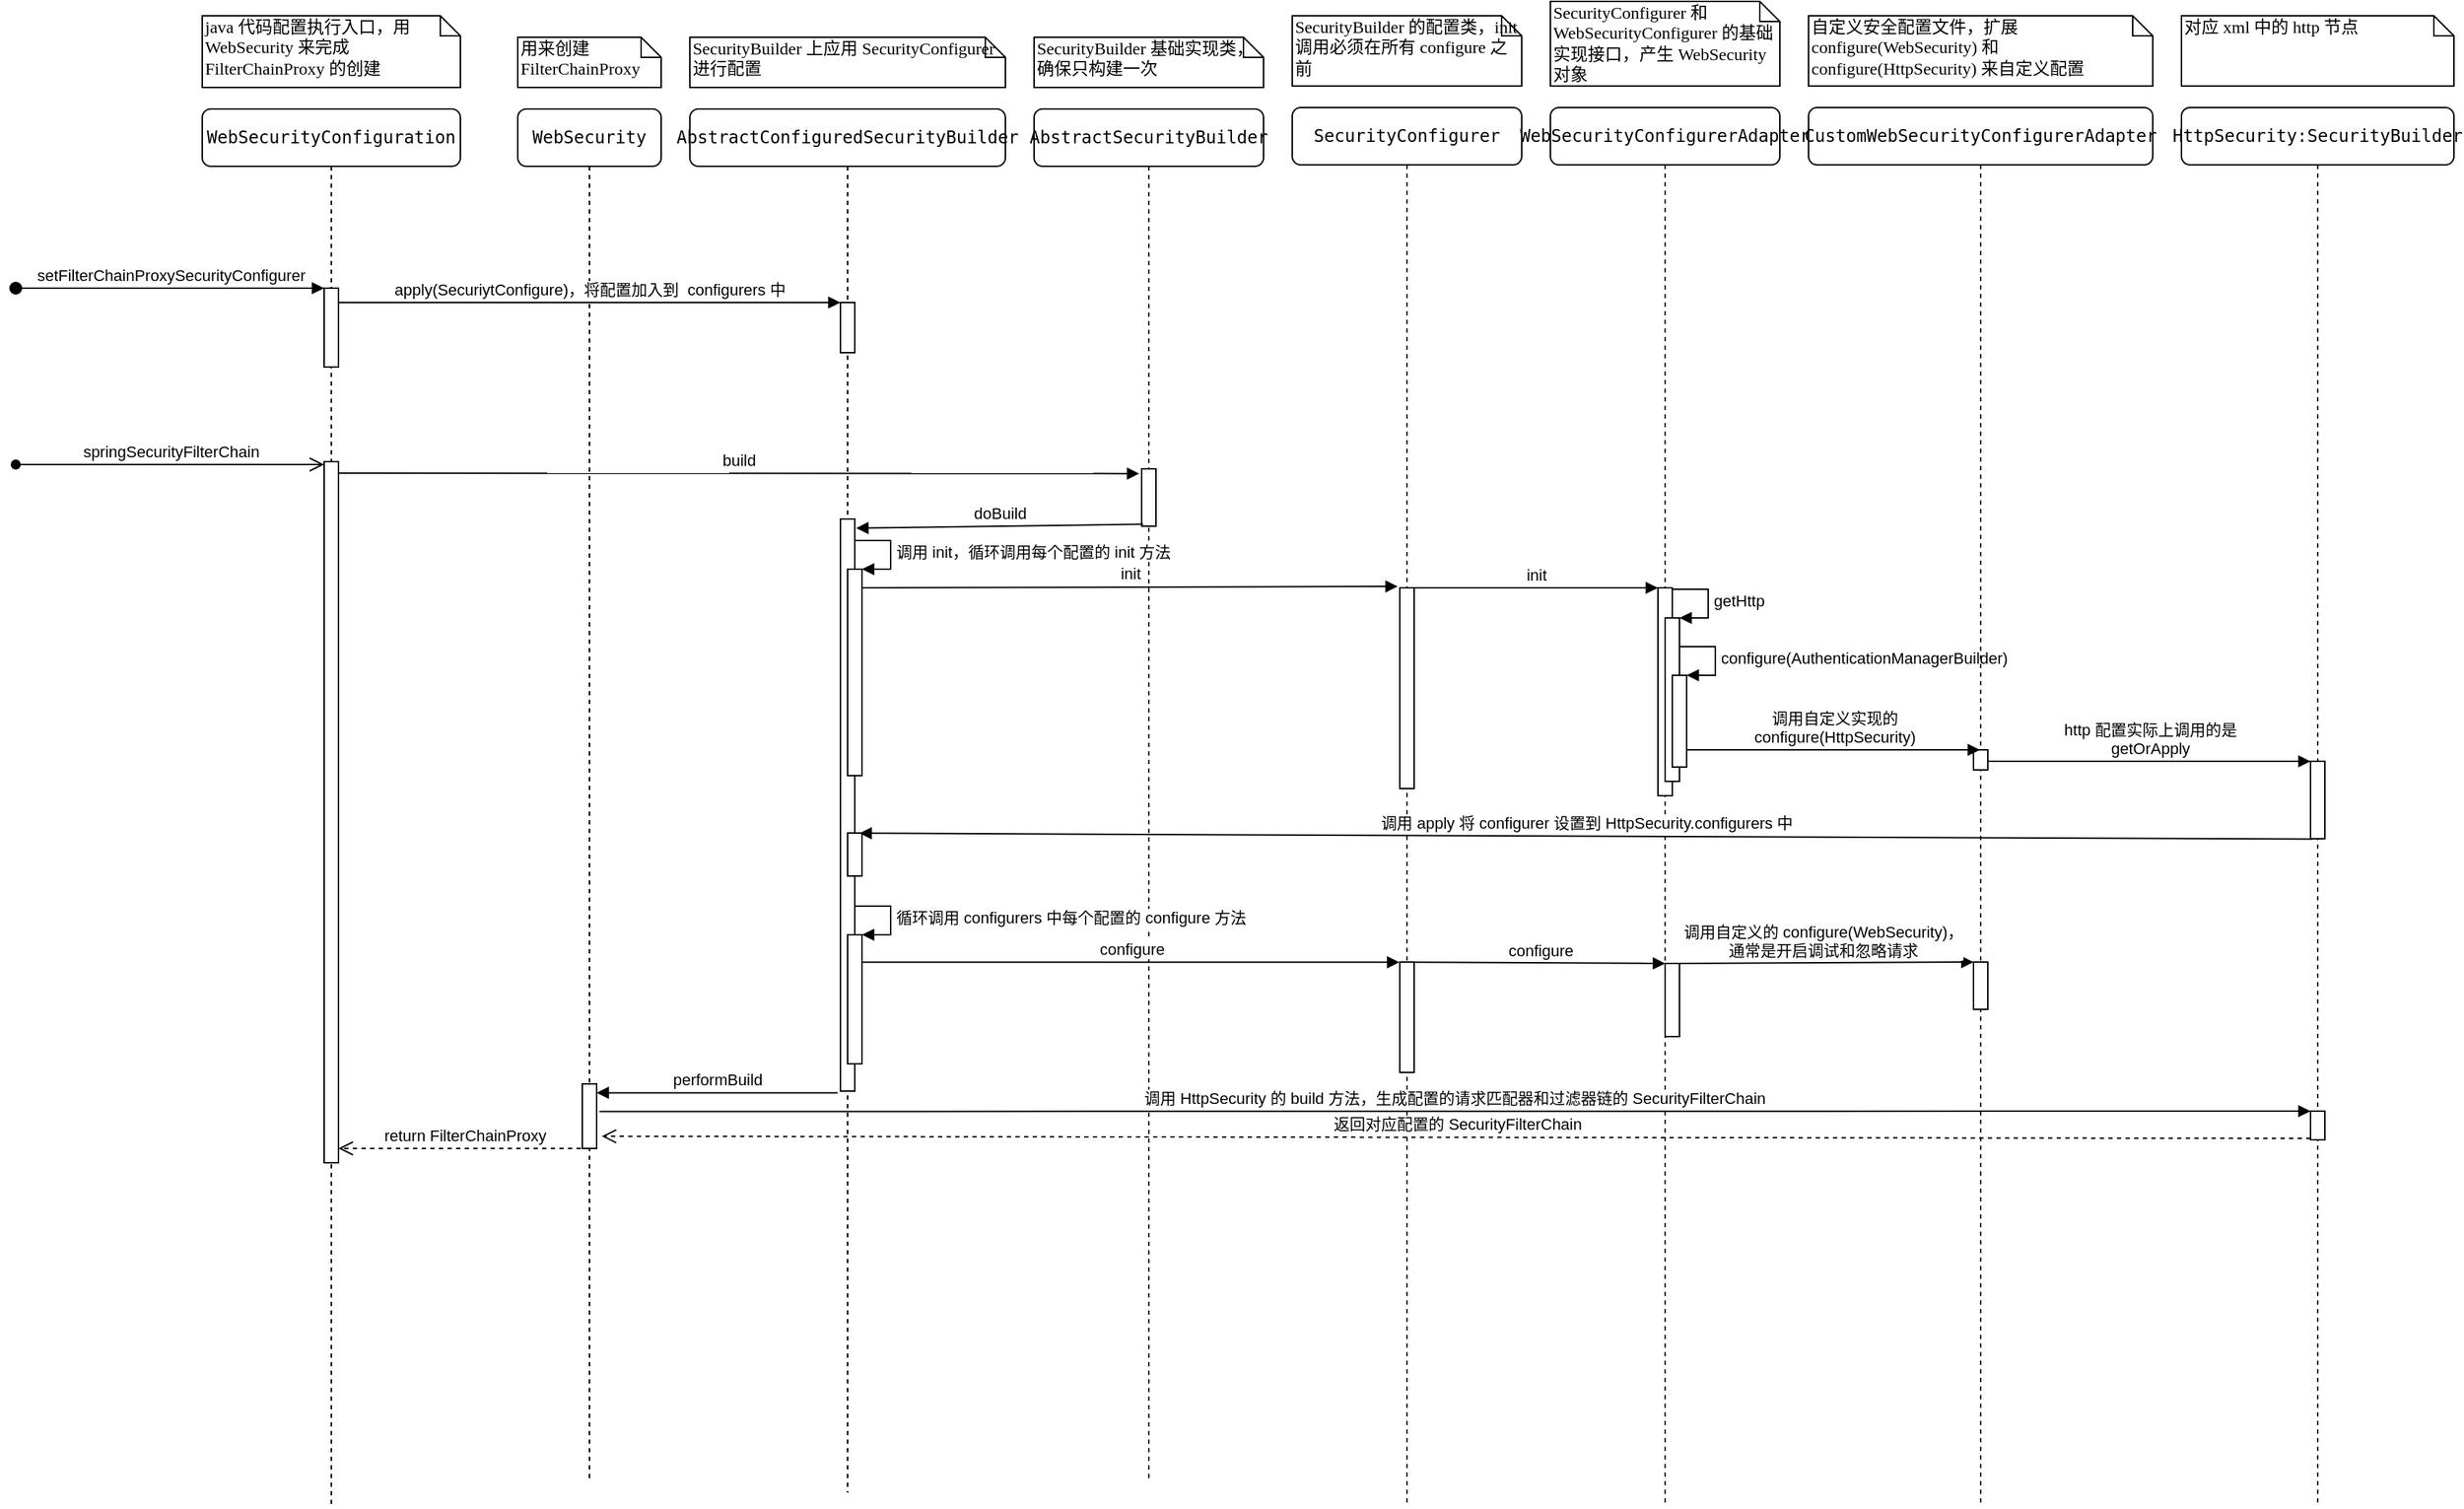 <mxfile version="10.6.7" type="github"><diagram name="Page-1" id="13e1069c-82ec-6db2-03f1-153e76fe0fe0"><mxGraphModel dx="2393" dy="1372" grid="1" gridSize="10" guides="1" tooltips="1" connect="1" arrows="1" fold="1" page="1" pageScale="1" pageWidth="1100" pageHeight="850" background="#ffffff" math="0" shadow="0"><root><mxCell id="0"/><mxCell id="1" parent="0"/><mxCell id="7baba1c4bc27f4b0-2" value="&lt;pre&gt;&lt;span&gt;WebSecurity&lt;/span&gt;&lt;/pre&gt;" style="shape=umlLifeline;perimeter=lifelinePerimeter;whiteSpace=wrap;html=1;container=1;collapsible=0;recursiveResize=0;outlineConnect=0;rounded=1;shadow=0;comic=0;labelBackgroundColor=none;strokeColor=#000000;strokeWidth=1;fillColor=#FFFFFF;fontFamily=Verdana;fontSize=12;fontColor=#000000;align=center;" parent="1" vertex="1"><mxGeometry x="430" y="115" width="100" height="955" as="geometry"/></mxCell><mxCell id="IPR779nHs_zAGFgSF5oa-36" value="return FilterChainProxy" style="html=1;verticalAlign=bottom;endArrow=open;dashed=1;endSize=8;strokeColor=#000000;" parent="7baba1c4bc27f4b0-2" edge="1"><mxGeometry relative="1" as="geometry"><mxPoint x="50" y="725" as="sourcePoint"/><mxPoint x="-125" y="725" as="targetPoint"/></mxGeometry></mxCell><mxCell id="IPR779nHs_zAGFgSF5oa-5" value="" style="html=1;points=[];perimeter=orthogonalPerimeter;" parent="7baba1c4bc27f4b0-2" vertex="1"><mxGeometry x="45" y="680" width="10" height="45" as="geometry"/></mxCell><mxCell id="7baba1c4bc27f4b0-3" value="&lt;pre&gt;&lt;pre&gt;&lt;span&gt;AbstractConfiguredSecurityBuilder&lt;/span&gt;&lt;/pre&gt;&lt;/pre&gt;" style="shape=umlLifeline;perimeter=lifelinePerimeter;whiteSpace=wrap;html=1;container=1;collapsible=0;recursiveResize=0;outlineConnect=0;rounded=1;shadow=0;comic=0;labelBackgroundColor=none;strokeColor=#000000;strokeWidth=1;fillColor=#FFFFFF;fontFamily=Verdana;fontSize=12;fontColor=#000000;align=center;" parent="1" vertex="1"><mxGeometry x="550" y="115" width="220" height="965" as="geometry"/></mxCell><mxCell id="IPR779nHs_zAGFgSF5oa-39" value="" style="html=1;points=[];perimeter=orthogonalPerimeter;" parent="7baba1c4bc27f4b0-3" vertex="1"><mxGeometry x="105" y="135" width="10" height="35" as="geometry"/></mxCell><mxCell id="7baba1c4bc27f4b0-8" value="&lt;pre&gt;&lt;span&gt;WebSecurityConfiguration&lt;/span&gt;&lt;/pre&gt;" style="shape=umlLifeline;perimeter=lifelinePerimeter;whiteSpace=wrap;html=1;container=1;collapsible=0;recursiveResize=0;outlineConnect=0;rounded=1;shadow=0;comic=0;labelBackgroundColor=none;strokeColor=#000000;strokeWidth=1;fillColor=#FFFFFF;fontFamily=Verdana;fontSize=12;fontColor=#000000;align=center;" parent="1" vertex="1"><mxGeometry x="210" y="115" width="180" height="975" as="geometry"/></mxCell><mxCell id="IPR779nHs_zAGFgSF5oa-37" value="" style="html=1;points=[];perimeter=orthogonalPerimeter;" parent="7baba1c4bc27f4b0-8" vertex="1"><mxGeometry x="85" y="125" width="10" height="55" as="geometry"/></mxCell><mxCell id="IPR779nHs_zAGFgSF5oa-38" value="setFilterChainProxySecurityConfigurer" style="html=1;verticalAlign=bottom;startArrow=oval;endArrow=block;startSize=8;strokeColor=#000000;" parent="7baba1c4bc27f4b0-8" target="IPR779nHs_zAGFgSF5oa-37" edge="1"><mxGeometry relative="1" as="geometry"><mxPoint x="-130" y="125" as="sourcePoint"/></mxGeometry></mxCell><mxCell id="7baba1c4bc27f4b0-40" value="java 代码配置执行入口，用 WebSecurity 来完成 FilterChainProxy 的创建" style="shape=note;whiteSpace=wrap;html=1;size=14;verticalAlign=top;align=left;spacingTop=-6;rounded=0;shadow=0;comic=0;labelBackgroundColor=none;strokeColor=#000000;strokeWidth=1;fillColor=#FFFFFF;fontFamily=Verdana;fontSize=12;fontColor=#000000;" parent="1" vertex="1"><mxGeometry x="210" y="50" width="180" height="50" as="geometry"/></mxCell><mxCell id="7baba1c4bc27f4b0-41" value="用来创建 FilterChainProxy" style="shape=note;whiteSpace=wrap;html=1;size=14;verticalAlign=top;align=left;spacingTop=-6;rounded=0;shadow=0;comic=0;labelBackgroundColor=none;strokeColor=#000000;strokeWidth=1;fillColor=#FFFFFF;fontFamily=Verdana;fontSize=12;fontColor=#000000;" parent="1" vertex="1"><mxGeometry x="430" y="65" width="100" height="35" as="geometry"/></mxCell><mxCell id="7baba1c4bc27f4b0-42" value="SecurityBuilder 上应用 SecurityConfigurer 进行配置" style="shape=note;whiteSpace=wrap;html=1;size=14;verticalAlign=top;align=left;spacingTop=-6;rounded=0;shadow=0;comic=0;labelBackgroundColor=none;strokeColor=#000000;strokeWidth=1;fillColor=#FFFFFF;fontFamily=Verdana;fontSize=12;fontColor=#000000;" parent="1" vertex="1"><mxGeometry x="550" y="65" width="220" height="35" as="geometry"/></mxCell><mxCell id="IPR779nHs_zAGFgSF5oa-20" value="&lt;pre&gt;&lt;span&gt;AbstractSecurityBuilder&lt;/span&gt;&lt;/pre&gt;" style="shape=umlLifeline;perimeter=lifelinePerimeter;whiteSpace=wrap;html=1;container=1;collapsible=0;recursiveResize=0;outlineConnect=0;rounded=1;shadow=0;comic=0;labelBackgroundColor=none;strokeColor=#000000;strokeWidth=1;fillColor=#FFFFFF;fontFamily=Verdana;fontSize=12;fontColor=#000000;align=center;" parent="1" vertex="1"><mxGeometry x="790" y="115" width="160" height="955" as="geometry"/></mxCell><mxCell id="IPR779nHs_zAGFgSF5oa-22" value="SecurityBuilder 基础实现类，确保只构建一次" style="shape=note;whiteSpace=wrap;html=1;size=14;verticalAlign=top;align=left;spacingTop=-6;rounded=0;shadow=0;comic=0;labelBackgroundColor=none;strokeColor=#000000;strokeWidth=1;fillColor=#FFFFFF;fontFamily=Verdana;fontSize=12;fontColor=#000000;" parent="1" vertex="1"><mxGeometry x="790" y="65" width="160" height="35" as="geometry"/></mxCell><mxCell id="IPR779nHs_zAGFgSF5oa-26" value="&lt;pre&gt;&lt;pre&gt;&lt;span&gt;SecurityConfigurer&lt;/span&gt;&lt;/pre&gt;&lt;/pre&gt;" style="shape=umlLifeline;perimeter=lifelinePerimeter;whiteSpace=wrap;html=1;container=1;collapsible=0;recursiveResize=0;outlineConnect=0;rounded=1;shadow=0;comic=0;labelBackgroundColor=none;strokeColor=#000000;strokeWidth=1;fillColor=#FFFFFF;fontFamily=Verdana;fontSize=12;fontColor=#000000;align=center;" parent="1" vertex="1"><mxGeometry x="970" y="114" width="160" height="976" as="geometry"/></mxCell><mxCell id="IPR779nHs_zAGFgSF5oa-28" value="SecurityBuilder 的配置类，init 调用必须在所有 configure 之前" style="shape=note;whiteSpace=wrap;html=1;size=14;verticalAlign=top;align=left;spacingTop=-6;rounded=0;shadow=0;comic=0;labelBackgroundColor=none;strokeColor=#000000;strokeWidth=1;fillColor=#FFFFFF;fontFamily=Verdana;fontSize=12;fontColor=#000000;" parent="1" vertex="1"><mxGeometry x="970" y="50" width="160" height="49" as="geometry"/></mxCell><mxCell id="7baba1c4bc27f4b0-13" value="" style="html=1;points=[];perimeter=orthogonalPerimeter;rounded=0;shadow=0;comic=0;labelBackgroundColor=none;strokeColor=#000000;strokeWidth=1;fillColor=#FFFFFF;fontFamily=Verdana;fontSize=12;fontColor=#000000;align=center;" parent="1" vertex="1"><mxGeometry x="655" y="401" width="10" height="399" as="geometry"/></mxCell><mxCell id="IPR779nHs_zAGFgSF5oa-24" value="" style="html=1;points=[];perimeter=orthogonalPerimeter;" parent="1" vertex="1"><mxGeometry x="660" y="436" width="10" height="144" as="geometry"/></mxCell><mxCell id="IPR779nHs_zAGFgSF5oa-25" value="调用 init，循环调用每个配置的 init 方法" style="edgeStyle=orthogonalEdgeStyle;html=1;align=left;spacingLeft=2;endArrow=block;rounded=0;entryX=1;entryY=0;strokeColor=#000000;" parent="1" target="IPR779nHs_zAGFgSF5oa-24" edge="1"><mxGeometry relative="1" as="geometry"><mxPoint x="665" y="416" as="sourcePoint"/><Array as="points"><mxPoint x="690" y="416"/></Array></mxGeometry></mxCell><mxCell id="IPR779nHs_zAGFgSF5oa-29" value="init" style="html=1;verticalAlign=bottom;endArrow=block;strokeColor=#000000;exitX=1.022;exitY=0.122;exitDx=0;exitDy=0;exitPerimeter=0;" parent="1" edge="1"><mxGeometry width="80" relative="1" as="geometry"><mxPoint x="669.833" y="449" as="sourcePoint"/><mxPoint x="1043.5" y="448" as="targetPoint"/></mxGeometry></mxCell><mxCell id="IPR779nHs_zAGFgSF5oa-32" value="" style="html=1;points=[];perimeter=orthogonalPerimeter;" parent="1" vertex="1"><mxGeometry x="660" y="691" width="10" height="90" as="geometry"/></mxCell><mxCell id="IPR779nHs_zAGFgSF5oa-33" value="循环调用 configurers 中每个配置的 configure 方法" style="edgeStyle=orthogonalEdgeStyle;html=1;align=left;spacingLeft=2;endArrow=block;rounded=0;entryX=1;entryY=0;strokeColor=#000000;" parent="1" target="IPR779nHs_zAGFgSF5oa-32" edge="1"><mxGeometry relative="1" as="geometry"><mxPoint x="665" y="671" as="sourcePoint"/><Array as="points"><mxPoint x="690" y="671"/></Array></mxGeometry></mxCell><mxCell id="IPR779nHs_zAGFgSF5oa-2" value="" style="html=1;points=[];perimeter=orthogonalPerimeter;" parent="1" vertex="1"><mxGeometry x="295" y="361" width="10" height="489" as="geometry"/></mxCell><mxCell id="IPR779nHs_zAGFgSF5oa-6" value="performBuild" style="html=1;verticalAlign=bottom;startArrow=none;endArrow=block;startSize=8;startFill=0;strokeColor=#000000;exitX=-0.191;exitY=1.003;exitDx=0;exitDy=0;exitPerimeter=0;" parent="1" source="7baba1c4bc27f4b0-13" target="IPR779nHs_zAGFgSF5oa-5" edge="1"><mxGeometry x="0.003" relative="1" as="geometry"><mxPoint x="654" y="571" as="sourcePoint"/><mxPoint as="offset"/></mxGeometry></mxCell><mxCell id="IPR779nHs_zAGFgSF5oa-7" value="build&lt;br&gt;" style="html=1;verticalAlign=bottom;endArrow=block;strokeColor=#000000;entryX=-0.167;entryY=0.083;entryDx=0;entryDy=0;entryPerimeter=0;" parent="1" target="IPR779nHs_zAGFgSF5oa-21" edge="1"><mxGeometry width="80" relative="1" as="geometry"><mxPoint x="305" y="369" as="sourcePoint"/><mxPoint x="385" y="365.5" as="targetPoint"/></mxGeometry></mxCell><mxCell id="IPR779nHs_zAGFgSF5oa-18" value="springSecurityFilterChain" style="html=1;verticalAlign=bottom;startArrow=oval;startFill=1;endArrow=open;startSize=6;endSize=8;strokeColor=#000000;entryX=-0.033;entryY=0.021;entryDx=0;entryDy=0;entryPerimeter=0;" parent="1" edge="1"><mxGeometry width="80" relative="1" as="geometry"><mxPoint x="80" y="363" as="sourcePoint"/><mxPoint x="295" y="363" as="targetPoint"/></mxGeometry></mxCell><mxCell id="IPR779nHs_zAGFgSF5oa-21" value="" style="html=1;points=[];perimeter=orthogonalPerimeter;rounded=0;shadow=0;comic=0;labelBackgroundColor=none;strokeColor=#000000;strokeWidth=1;fillColor=#FFFFFF;fontFamily=Verdana;fontSize=12;fontColor=#000000;align=center;" parent="1" vertex="1"><mxGeometry x="865" y="366" width="10" height="40" as="geometry"/></mxCell><mxCell id="IPR779nHs_zAGFgSF5oa-23" value="doBuild" style="html=1;verticalAlign=bottom;startArrow=none;endArrow=block;startSize=8;startFill=0;strokeColor=#000000;entryX=1.1;entryY=0.016;entryDx=0;entryDy=0;entryPerimeter=0;exitX=0.1;exitY=0.967;exitDx=0;exitDy=0;exitPerimeter=0;" parent="1" source="IPR779nHs_zAGFgSF5oa-21" target="7baba1c4bc27f4b0-13" edge="1"><mxGeometry x="0.003" relative="1" as="geometry"><mxPoint x="852" y="403" as="sourcePoint"/><mxPoint x="696" y="434" as="targetPoint"/><mxPoint as="offset"/></mxGeometry></mxCell><mxCell id="IPR779nHs_zAGFgSF5oa-27" value="" style="html=1;points=[];perimeter=orthogonalPerimeter;rounded=0;shadow=0;comic=0;labelBackgroundColor=none;strokeColor=#000000;strokeWidth=1;fillColor=#FFFFFF;fontFamily=Verdana;fontSize=12;fontColor=#000000;align=center;" parent="1" vertex="1"><mxGeometry x="1045" y="449" width="10" height="140" as="geometry"/></mxCell><mxCell id="IPR779nHs_zAGFgSF5oa-34" value="configure" style="html=1;verticalAlign=bottom;endArrow=block;strokeColor=#000000;entryX=-0.033;entryY=0.002;entryDx=0;entryDy=0;entryPerimeter=0;" parent="1" source="IPR779nHs_zAGFgSF5oa-32" edge="1" target="IPR779nHs_zAGFgSF5oa-35"><mxGeometry width="80" relative="1" as="geometry"><mxPoint x="660" y="526.5" as="sourcePoint"/><mxPoint x="1044" y="660" as="targetPoint"/></mxGeometry></mxCell><mxCell id="IPR779nHs_zAGFgSF5oa-35" value="" style="html=1;points=[];perimeter=orthogonalPerimeter;rounded=0;shadow=0;comic=0;labelBackgroundColor=none;strokeColor=#000000;strokeWidth=1;fillColor=#FFFFFF;fontFamily=Verdana;fontSize=12;fontColor=#000000;align=center;" parent="1" vertex="1"><mxGeometry x="1045" y="710" width="10" height="77" as="geometry"/></mxCell><mxCell id="IPR779nHs_zAGFgSF5oa-40" value="apply(SecuriytConfigure)，将配置加入到&amp;nbsp; &lt;span&gt;configurers 中&lt;/span&gt;" style="html=1;verticalAlign=bottom;endArrow=block;entryX=0;entryY=0;strokeColor=#000000;" parent="1" source="IPR779nHs_zAGFgSF5oa-37" target="IPR779nHs_zAGFgSF5oa-39" edge="1"><mxGeometry relative="1" as="geometry"><mxPoint x="585" y="250" as="sourcePoint"/></mxGeometry></mxCell><mxCell id="IPR779nHs_zAGFgSF5oa-42" value="&lt;pre&gt;&lt;pre&gt;&lt;pre&gt;&lt;span&gt;WebSecurityConfigurerAdapter&lt;/span&gt;&lt;/pre&gt;&lt;/pre&gt;&lt;/pre&gt;" style="shape=umlLifeline;perimeter=lifelinePerimeter;whiteSpace=wrap;html=1;container=1;collapsible=0;recursiveResize=0;outlineConnect=0;rounded=1;shadow=0;comic=0;labelBackgroundColor=none;strokeColor=#000000;strokeWidth=1;fillColor=#FFFFFF;fontFamily=Verdana;fontSize=12;fontColor=#000000;align=center;" parent="1" vertex="1"><mxGeometry x="1150" y="114" width="160" height="976" as="geometry"/></mxCell><mxCell id="IPR779nHs_zAGFgSF5oa-50" value="" style="html=1;points=[];perimeter=orthogonalPerimeter;" parent="IPR779nHs_zAGFgSF5oa-42" vertex="1"><mxGeometry x="75" y="335" width="10" height="145" as="geometry"/></mxCell><mxCell id="IPR779nHs_zAGFgSF5oa-53" value="" style="html=1;points=[];perimeter=orthogonalPerimeter;" parent="IPR779nHs_zAGFgSF5oa-42" vertex="1"><mxGeometry x="80" y="597" width="10" height="51" as="geometry"/></mxCell><mxCell id="IPR779nHs_zAGFgSF5oa-57" value="" style="html=1;points=[];perimeter=orthogonalPerimeter;labelBackgroundColor=#ffffff;" parent="IPR779nHs_zAGFgSF5oa-42" vertex="1"><mxGeometry x="80" y="356" width="10" height="114" as="geometry"/></mxCell><mxCell id="IPR779nHs_zAGFgSF5oa-58" value="getHttp" style="edgeStyle=orthogonalEdgeStyle;html=1;align=left;spacingLeft=2;endArrow=block;rounded=0;entryX=1;entryY=0;strokeColor=#000000;" parent="IPR779nHs_zAGFgSF5oa-42" target="IPR779nHs_zAGFgSF5oa-57" edge="1"><mxGeometry relative="1" as="geometry"><mxPoint x="85" y="336" as="sourcePoint"/><Array as="points"><mxPoint x="110" y="336"/></Array></mxGeometry></mxCell><mxCell id="IPR779nHs_zAGFgSF5oa-59" value="" style="html=1;points=[];perimeter=orthogonalPerimeter;labelBackgroundColor=#ffffff;" parent="IPR779nHs_zAGFgSF5oa-42" vertex="1"><mxGeometry x="85" y="396" width="10" height="64" as="geometry"/></mxCell><mxCell id="IPR779nHs_zAGFgSF5oa-60" value="configure(AuthenticationManagerBuilder)" style="edgeStyle=orthogonalEdgeStyle;html=1;align=left;spacingLeft=2;endArrow=block;rounded=0;entryX=1;entryY=0;strokeColor=#000000;" parent="IPR779nHs_zAGFgSF5oa-42" target="IPR779nHs_zAGFgSF5oa-59" edge="1"><mxGeometry relative="1" as="geometry"><mxPoint x="90" y="376" as="sourcePoint"/><Array as="points"><mxPoint x="115" y="376"/></Array></mxGeometry></mxCell><mxCell id="IPR779nHs_zAGFgSF5oa-43" value="SecurityConfigurer 和 WebSecurityConfigurer 的基础实现接口，产生 WebSecurity 对象" style="shape=note;whiteSpace=wrap;html=1;size=14;verticalAlign=top;align=left;spacingTop=-6;rounded=0;shadow=0;comic=0;labelBackgroundColor=none;strokeColor=#000000;strokeWidth=1;fillColor=#FFFFFF;fontFamily=Verdana;fontSize=12;fontColor=#000000;" parent="1" vertex="1"><mxGeometry x="1150" y="40" width="160" height="59" as="geometry"/></mxCell><mxCell id="IPR779nHs_zAGFgSF5oa-46" value="&lt;pre&gt;&lt;pre&gt;&lt;span&gt;CustomWebSecurityConfigurerAdapter&lt;/span&gt;&lt;/pre&gt;&lt;/pre&gt;" style="shape=umlLifeline;perimeter=lifelinePerimeter;whiteSpace=wrap;html=1;container=1;collapsible=0;recursiveResize=0;outlineConnect=0;rounded=1;shadow=0;comic=0;labelBackgroundColor=none;strokeColor=#000000;strokeWidth=1;fillColor=#FFFFFF;fontFamily=Verdana;fontSize=12;fontColor=#000000;align=center;" parent="1" vertex="1"><mxGeometry x="1330" y="114" width="240" height="976" as="geometry"/></mxCell><mxCell id="IPR779nHs_zAGFgSF5oa-61" value="" style="html=1;points=[];perimeter=orthogonalPerimeter;labelBackgroundColor=#ffffff;" parent="IPR779nHs_zAGFgSF5oa-46" vertex="1"><mxGeometry x="115" y="448" width="10" height="14" as="geometry"/></mxCell><mxCell id="IPR779nHs_zAGFgSF5oa-64" value="" style="html=1;points=[];perimeter=orthogonalPerimeter;labelBackgroundColor=#ffffff;" parent="IPR779nHs_zAGFgSF5oa-46" vertex="1"><mxGeometry x="115" y="596" width="10" height="33" as="geometry"/></mxCell><mxCell id="IPR779nHs_zAGFgSF5oa-47" value="自定义安全配置文件，扩展 configure(WebSecurity) 和 configure(HttpSecurity) 来自定义配置" style="shape=note;whiteSpace=wrap;html=1;size=14;verticalAlign=top;align=left;spacingTop=-6;rounded=0;shadow=0;comic=0;labelBackgroundColor=none;strokeColor=#000000;strokeWidth=1;fillColor=#FFFFFF;fontFamily=Verdana;fontSize=12;fontColor=#000000;" parent="1" vertex="1"><mxGeometry x="1330" y="50" width="240" height="49" as="geometry"/></mxCell><mxCell id="IPR779nHs_zAGFgSF5oa-51" value="init" style="html=1;verticalAlign=bottom;endArrow=block;entryX=0;entryY=0;strokeColor=#000000;" parent="1" source="IPR779nHs_zAGFgSF5oa-27" target="IPR779nHs_zAGFgSF5oa-50" edge="1"><mxGeometry relative="1" as="geometry"><mxPoint x="1050" y="449" as="sourcePoint"/></mxGeometry></mxCell><mxCell id="IPR779nHs_zAGFgSF5oa-54" value="configure" style="html=1;verticalAlign=bottom;endArrow=block;entryX=0;entryY=0;strokeColor=#000000;exitX=1.052;exitY=0.002;exitDx=0;exitDy=0;exitPerimeter=0;" parent="1" target="IPR779nHs_zAGFgSF5oa-53" edge="1" source="IPR779nHs_zAGFgSF5oa-35"><mxGeometry relative="1" as="geometry"><mxPoint x="1050" y="660" as="sourcePoint"/></mxGeometry></mxCell><mxCell id="IPR779nHs_zAGFgSF5oa-62" value="调用自定义实现的 &lt;br&gt;configure(HttpSecurity)" style="html=1;verticalAlign=bottom;endArrow=block;strokeColor=#000000;" parent="1" edge="1"><mxGeometry relative="1" as="geometry"><mxPoint x="1245" y="562" as="sourcePoint"/><mxPoint x="1449.5" y="562" as="targetPoint"/></mxGeometry></mxCell><mxCell id="IPR779nHs_zAGFgSF5oa-65" value="调用自定义的 configure(WebSecurity)，&lt;br&gt;通常是开启调试和忽略请求" style="html=1;verticalAlign=bottom;endArrow=block;entryX=0;entryY=0;strokeColor=#000000;" parent="1" source="IPR779nHs_zAGFgSF5oa-53" target="IPR779nHs_zAGFgSF5oa-64" edge="1"><mxGeometry x="-0.023" relative="1" as="geometry"><mxPoint x="1375" y="671" as="sourcePoint"/><mxPoint as="offset"/></mxGeometry></mxCell><mxCell id="5kBa9bb86XH9osRh8OgB-5" value="&lt;pre&gt;&lt;pre&gt;&lt;span&gt;HttpSecurity:&lt;/span&gt;SecurityBuilder&lt;/pre&gt;&lt;/pre&gt;" style="shape=umlLifeline;perimeter=lifelinePerimeter;whiteSpace=wrap;html=1;container=1;collapsible=0;recursiveResize=0;outlineConnect=0;rounded=1;shadow=0;comic=0;labelBackgroundColor=none;strokeColor=#000000;strokeWidth=1;fillColor=#FFFFFF;fontFamily=Verdana;fontSize=12;fontColor=#000000;align=center;" vertex="1" parent="1"><mxGeometry x="1590" y="114" width="190" height="976" as="geometry"/></mxCell><mxCell id="5kBa9bb86XH9osRh8OgB-9" value="" style="html=1;points=[];perimeter=orthogonalPerimeter;" vertex="1" parent="5kBa9bb86XH9osRh8OgB-5"><mxGeometry x="90" y="456" width="10" height="54" as="geometry"/></mxCell><mxCell id="5kBa9bb86XH9osRh8OgB-16" value="" style="html=1;points=[];perimeter=orthogonalPerimeter;" vertex="1" parent="5kBa9bb86XH9osRh8OgB-5"><mxGeometry x="90" y="700" width="10" height="20" as="geometry"/></mxCell><mxCell id="5kBa9bb86XH9osRh8OgB-8" value="对应 xml 中的 http 节点" style="shape=note;whiteSpace=wrap;html=1;size=14;verticalAlign=top;align=left;spacingTop=-6;rounded=0;shadow=0;comic=0;labelBackgroundColor=none;strokeColor=#000000;strokeWidth=1;fillColor=#FFFFFF;fontFamily=Verdana;fontSize=12;fontColor=#000000;" vertex="1" parent="1"><mxGeometry x="1590" y="50" width="190" height="49" as="geometry"/></mxCell><mxCell id="5kBa9bb86XH9osRh8OgB-10" value="http 配置实际上调用的是&lt;br&gt;getOrApply" style="html=1;verticalAlign=bottom;endArrow=block;entryX=0;entryY=0;" edge="1" target="5kBa9bb86XH9osRh8OgB-9" parent="1" source="IPR779nHs_zAGFgSF5oa-61"><mxGeometry relative="1" as="geometry"><mxPoint x="1595" y="570" as="sourcePoint"/></mxGeometry></mxCell><mxCell id="5kBa9bb86XH9osRh8OgB-14" value="" style="html=1;points=[];perimeter=orthogonalPerimeter;" vertex="1" parent="1"><mxGeometry x="660" y="620" width="10" height="30" as="geometry"/></mxCell><mxCell id="5kBa9bb86XH9osRh8OgB-15" value="调用 apply 将 configurer 设置到 HttpSecurity.configurers 中" style="html=1;verticalAlign=bottom;endArrow=block;exitX=0.143;exitY=1.005;exitDx=0;exitDy=0;exitPerimeter=0;entryX=0.826;entryY=0.005;entryDx=0;entryDy=0;entryPerimeter=0;" edge="1" parent="1" source="5kBa9bb86XH9osRh8OgB-9" target="5kBa9bb86XH9osRh8OgB-14"><mxGeometry width="80" relative="1" as="geometry"><mxPoint x="350" y="1110" as="sourcePoint"/><mxPoint x="430" y="1110" as="targetPoint"/></mxGeometry></mxCell><mxCell id="5kBa9bb86XH9osRh8OgB-17" value="调用 HttpSecurity 的 build 方法，生成配置的请求匹配器和过滤器链的 SecurityFilterChain" style="html=1;verticalAlign=bottom;endArrow=block;entryX=0;entryY=0;exitX=1.2;exitY=0.428;exitDx=0;exitDy=0;exitPerimeter=0;" edge="1" target="5kBa9bb86XH9osRh8OgB-16" parent="1" source="IPR779nHs_zAGFgSF5oa-5"><mxGeometry relative="1" as="geometry"><mxPoint x="1610" y="795" as="sourcePoint"/></mxGeometry></mxCell><mxCell id="5kBa9bb86XH9osRh8OgB-18" value="返回对应配置的 SecurityFilterChain" style="html=1;verticalAlign=bottom;endArrow=open;dashed=1;endSize=8;exitX=0;exitY=0.95;entryX=1.357;entryY=0.812;entryDx=0;entryDy=0;entryPerimeter=0;" edge="1" source="5kBa9bb86XH9osRh8OgB-16" parent="1" target="IPR779nHs_zAGFgSF5oa-5"><mxGeometry relative="1" as="geometry"><mxPoint x="1610" y="871" as="targetPoint"/></mxGeometry></mxCell></root></mxGraphModel></diagram></mxfile>